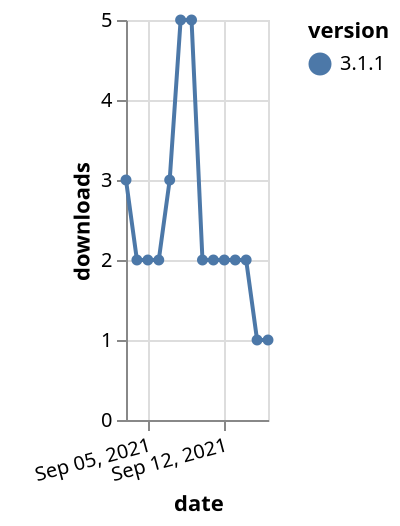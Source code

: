 {"$schema": "https://vega.github.io/schema/vega-lite/v5.json", "description": "A simple bar chart with embedded data.", "data": {"values": [{"date": "2021-09-03", "total": 11130, "delta": 3, "version": "3.1.1"}, {"date": "2021-09-04", "total": 11132, "delta": 2, "version": "3.1.1"}, {"date": "2021-09-05", "total": 11134, "delta": 2, "version": "3.1.1"}, {"date": "2021-09-06", "total": 11136, "delta": 2, "version": "3.1.1"}, {"date": "2021-09-07", "total": 11139, "delta": 3, "version": "3.1.1"}, {"date": "2021-09-08", "total": 11144, "delta": 5, "version": "3.1.1"}, {"date": "2021-09-09", "total": 11149, "delta": 5, "version": "3.1.1"}, {"date": "2021-09-10", "total": 11151, "delta": 2, "version": "3.1.1"}, {"date": "2021-09-11", "total": 11153, "delta": 2, "version": "3.1.1"}, {"date": "2021-09-12", "total": 11155, "delta": 2, "version": "3.1.1"}, {"date": "2021-09-13", "total": 11157, "delta": 2, "version": "3.1.1"}, {"date": "2021-09-14", "total": 11159, "delta": 2, "version": "3.1.1"}, {"date": "2021-09-15", "total": 11160, "delta": 1, "version": "3.1.1"}, {"date": "2021-09-16", "total": 11161, "delta": 1, "version": "3.1.1"}]}, "width": "container", "mark": {"type": "line", "point": {"filled": true}}, "encoding": {"x": {"field": "date", "type": "temporal", "timeUnit": "yearmonthdate", "title": "date", "axis": {"labelAngle": -15}}, "y": {"field": "delta", "type": "quantitative", "title": "downloads"}, "color": {"field": "version", "type": "nominal"}, "tooltip": {"field": "delta"}}}